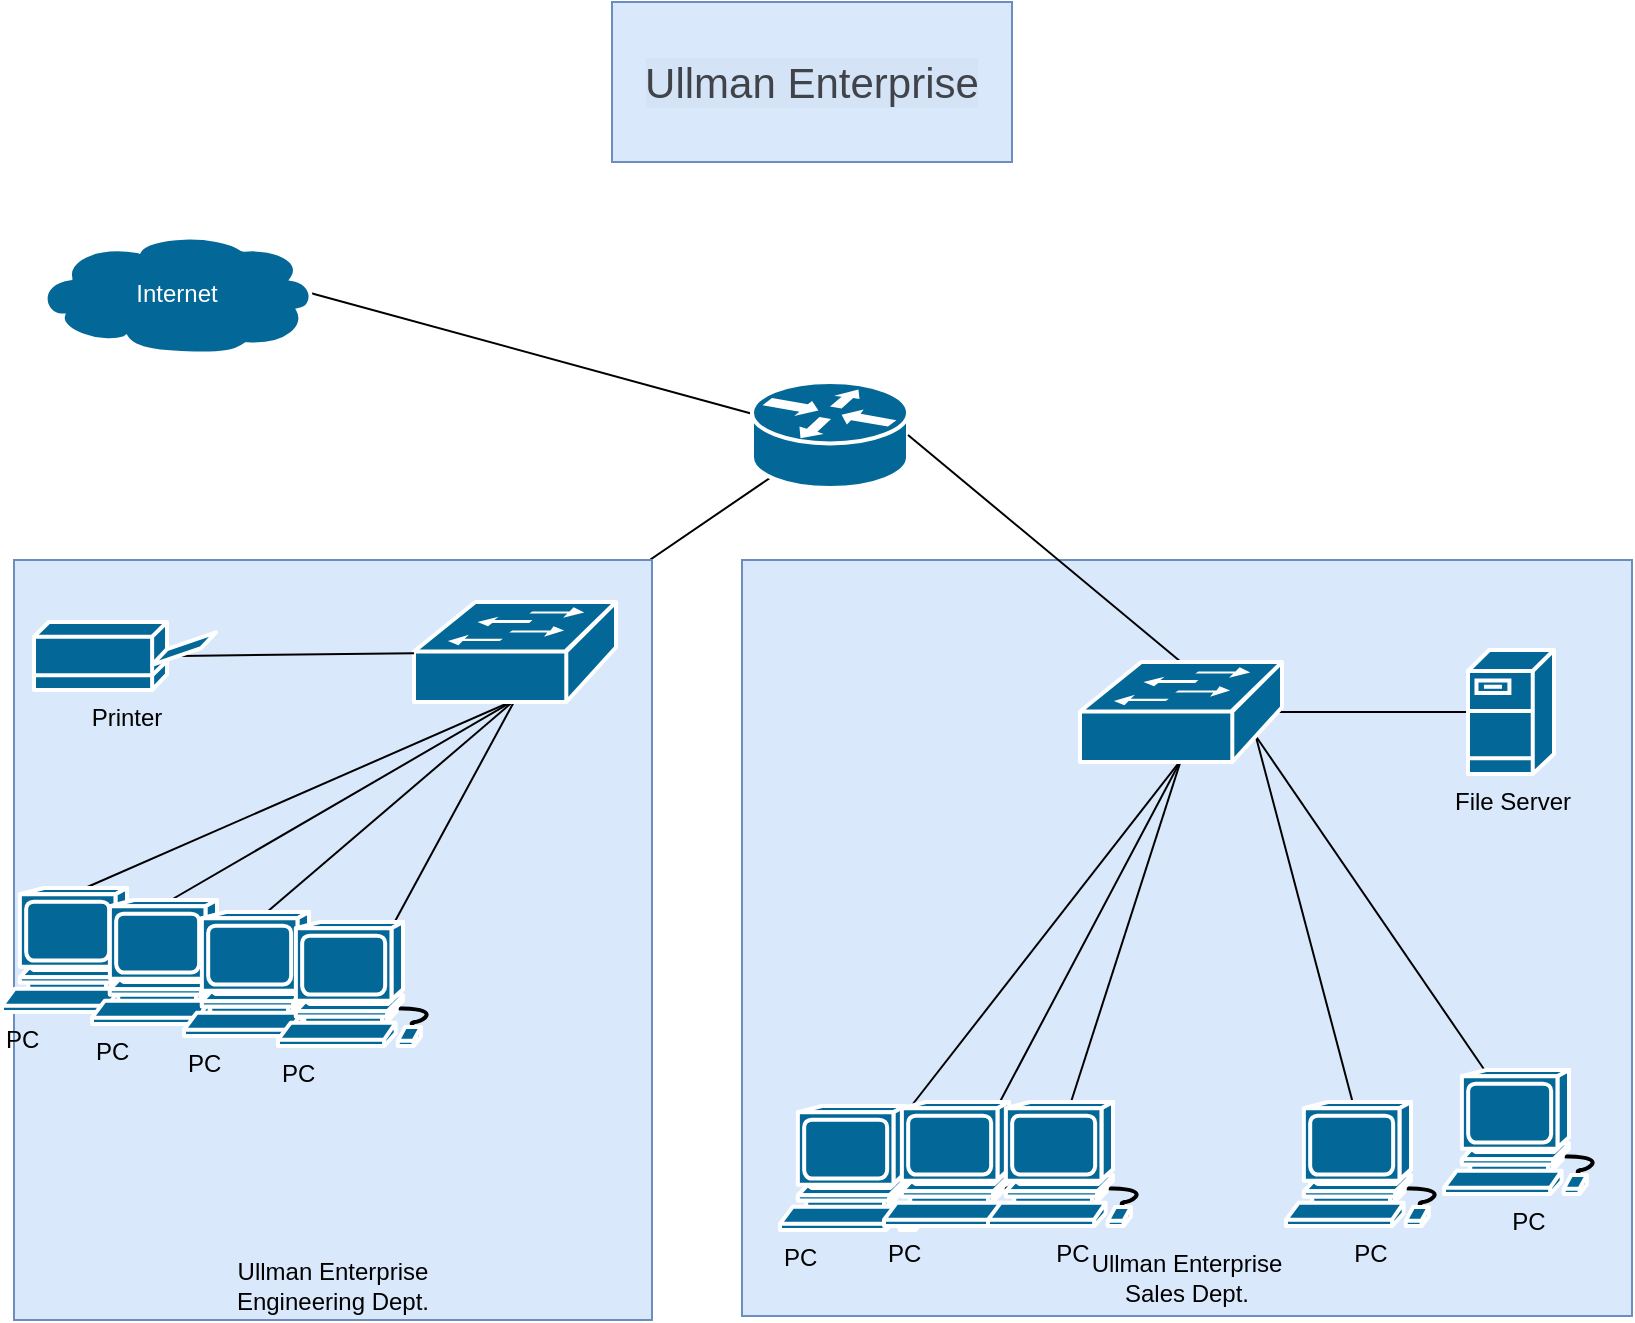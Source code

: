<mxfile version="21.7.4" type="github">
  <diagram name="Page-1" id="J-reg7bOBgS-nL2o46BV">
    <mxGraphModel dx="1489" dy="504" grid="0" gridSize="10" guides="1" tooltips="1" connect="1" arrows="0" fold="1" page="1" pageScale="1" pageWidth="850" pageHeight="1100" math="0" shadow="0">
      <root>
        <mxCell id="0" />
        <mxCell id="1" parent="0" />
        <mxCell id="cWWOJXq3wTgW33ggFWEq-23" style="rounded=0;orthogonalLoop=1;jettySize=auto;html=1;exitX=0.98;exitY=0.5;exitDx=0;exitDy=0;exitPerimeter=0;endArrow=none;endFill=0;" edge="1" parent="1" source="cWWOJXq3wTgW33ggFWEq-1" target="cWWOJXq3wTgW33ggFWEq-2">
          <mxGeometry relative="1" as="geometry" />
        </mxCell>
        <mxCell id="cWWOJXq3wTgW33ggFWEq-1" value="Internet" style="shape=mxgraph.cisco.storage.cloud;sketch=0;html=1;pointerEvents=1;dashed=0;fillColor=#036897;strokeColor=#ffffff;strokeWidth=2;verticalLabelPosition=middle;verticalAlign=middle;align=center;outlineConnect=0;labelPosition=center;fontColor=#FFFFFF;" vertex="1" parent="1">
          <mxGeometry x="11" y="115" width="141" height="61" as="geometry" />
        </mxCell>
        <mxCell id="cWWOJXq3wTgW33ggFWEq-24" style="rounded=0;orthogonalLoop=1;jettySize=auto;html=1;exitX=0.12;exitY=0.9;exitDx=0;exitDy=0;exitPerimeter=0;endArrow=none;endFill=0;" edge="1" parent="1" source="cWWOJXq3wTgW33ggFWEq-2" target="cWWOJXq3wTgW33ggFWEq-5">
          <mxGeometry relative="1" as="geometry" />
        </mxCell>
        <mxCell id="cWWOJXq3wTgW33ggFWEq-2" value="" style="shape=mxgraph.cisco.routers.router;sketch=0;html=1;pointerEvents=1;dashed=0;fillColor=#036897;strokeColor=#ffffff;strokeWidth=2;verticalLabelPosition=bottom;verticalAlign=top;align=center;outlineConnect=0;" vertex="1" parent="1">
          <mxGeometry x="370" y="190" width="78" height="53" as="geometry" />
        </mxCell>
        <mxCell id="cWWOJXq3wTgW33ggFWEq-31" value="Ullman Enterprise&lt;br&gt;Engineering Dept." style="rounded=0;whiteSpace=wrap;html=1;fillColor=#dae8fc;strokeColor=#6c8ebf;spacingTop=345;perimeterSpacing=1;" vertex="1" parent="1">
          <mxGeometry x="1" y="279" width="319" height="380" as="geometry" />
        </mxCell>
        <mxCell id="cWWOJXq3wTgW33ggFWEq-33" style="rounded=0;orthogonalLoop=1;jettySize=auto;html=1;exitX=0.5;exitY=0.98;exitDx=0;exitDy=0;exitPerimeter=0;endArrow=none;endFill=0;" edge="1" parent="1" source="cWWOJXq3wTgW33ggFWEq-5" target="cWWOJXq3wTgW33ggFWEq-9">
          <mxGeometry relative="1" as="geometry" />
        </mxCell>
        <mxCell id="cWWOJXq3wTgW33ggFWEq-36" style="rounded=0;orthogonalLoop=1;jettySize=auto;html=1;exitX=0.5;exitY=0.98;exitDx=0;exitDy=0;exitPerimeter=0;entryX=0.5;entryY=0;entryDx=0;entryDy=0;entryPerimeter=0;endArrow=none;endFill=0;" edge="1" parent="1" source="cWWOJXq3wTgW33ggFWEq-5" target="cWWOJXq3wTgW33ggFWEq-9">
          <mxGeometry relative="1" as="geometry" />
        </mxCell>
        <mxCell id="cWWOJXq3wTgW33ggFWEq-37" style="rounded=0;orthogonalLoop=1;jettySize=auto;html=1;exitX=0.5;exitY=0.98;exitDx=0;exitDy=0;exitPerimeter=0;endArrow=none;endFill=0;entryX=0.5;entryY=0;entryDx=0;entryDy=0;entryPerimeter=0;" edge="1" parent="1" source="cWWOJXq3wTgW33ggFWEq-5" target="cWWOJXq3wTgW33ggFWEq-27">
          <mxGeometry relative="1" as="geometry" />
        </mxCell>
        <mxCell id="cWWOJXq3wTgW33ggFWEq-38" style="rounded=0;orthogonalLoop=1;jettySize=auto;html=1;exitX=0.5;exitY=0.98;exitDx=0;exitDy=0;exitPerimeter=0;endArrow=none;endFill=0;" edge="1" parent="1" source="cWWOJXq3wTgW33ggFWEq-5" target="cWWOJXq3wTgW33ggFWEq-32">
          <mxGeometry relative="1" as="geometry" />
        </mxCell>
        <mxCell id="cWWOJXq3wTgW33ggFWEq-5" value="" style="shape=mxgraph.cisco.switches.workgroup_switch;sketch=0;html=1;pointerEvents=1;dashed=0;fillColor=#036897;strokeColor=#ffffff;strokeWidth=2;verticalLabelPosition=bottom;verticalAlign=top;align=center;outlineConnect=0;" vertex="1" parent="1">
          <mxGeometry x="201" y="300" width="101" height="50" as="geometry" />
        </mxCell>
        <mxCell id="cWWOJXq3wTgW33ggFWEq-34" style="rounded=0;orthogonalLoop=1;jettySize=auto;html=1;exitX=0.8;exitY=0.5;exitDx=0;exitDy=0;exitPerimeter=0;endArrow=none;endFill=0;" edge="1" parent="1" source="cWWOJXq3wTgW33ggFWEq-7" target="cWWOJXq3wTgW33ggFWEq-5">
          <mxGeometry relative="1" as="geometry" />
        </mxCell>
        <mxCell id="cWWOJXq3wTgW33ggFWEq-7" value="Printer" style="shape=mxgraph.cisco.computers_and_peripherals.printer;html=1;pointerEvents=1;dashed=0;fillColor=#036897;strokeColor=#ffffff;strokeWidth=2;verticalLabelPosition=bottom;verticalAlign=top;align=center;outlineConnect=0;" vertex="1" parent="1">
          <mxGeometry x="11" y="310" width="91" height="34" as="geometry" />
        </mxCell>
        <mxCell id="cWWOJXq3wTgW33ggFWEq-9" value="PC" style="shape=mxgraph.cisco.computers_and_peripherals.workstation;sketch=0;html=1;pointerEvents=1;dashed=0;fillColor=#036897;strokeColor=#ffffff;strokeWidth=2;verticalLabelPosition=bottom;verticalAlign=top;align=left;outlineConnect=0;" vertex="1" parent="1">
          <mxGeometry x="-5" y="443" width="83" height="62" as="geometry" />
        </mxCell>
        <mxCell id="cWWOJXq3wTgW33ggFWEq-26" value="PC" style="shape=mxgraph.cisco.computers_and_peripherals.workstation;sketch=0;html=1;pointerEvents=1;dashed=0;fillColor=#036897;strokeColor=#ffffff;strokeWidth=2;verticalLabelPosition=bottom;verticalAlign=top;align=left;outlineConnect=0;" vertex="1" parent="1">
          <mxGeometry x="40" y="449" width="83" height="62" as="geometry" />
        </mxCell>
        <mxCell id="cWWOJXq3wTgW33ggFWEq-27" value="PC" style="shape=mxgraph.cisco.computers_and_peripherals.workstation;sketch=0;html=1;pointerEvents=1;dashed=0;fillColor=#036897;strokeColor=#ffffff;strokeWidth=2;verticalLabelPosition=bottom;verticalAlign=top;align=left;outlineConnect=0;" vertex="1" parent="1">
          <mxGeometry x="86" y="455" width="83" height="62" as="geometry" />
        </mxCell>
        <mxCell id="cWWOJXq3wTgW33ggFWEq-32" value="PC" style="shape=mxgraph.cisco.computers_and_peripherals.workstation;sketch=0;html=1;pointerEvents=1;dashed=0;fillColor=#036897;strokeColor=#ffffff;strokeWidth=2;verticalLabelPosition=bottom;verticalAlign=top;align=left;outlineConnect=0;" vertex="1" parent="1">
          <mxGeometry x="133" y="460" width="83" height="62" as="geometry" />
        </mxCell>
        <mxCell id="cWWOJXq3wTgW33ggFWEq-39" value="Ullman Enterprise&lt;br&gt;Sales Dept." style="rounded=0;whiteSpace=wrap;html=1;fillColor=#dae8fc;strokeColor=#6c8ebf;spacingTop=340;" vertex="1" parent="1">
          <mxGeometry x="365" y="279" width="445" height="378" as="geometry" />
        </mxCell>
        <mxCell id="cWWOJXq3wTgW33ggFWEq-43" style="rounded=0;orthogonalLoop=1;jettySize=auto;html=1;exitX=0.5;exitY=0;exitDx=0;exitDy=0;exitPerimeter=0;entryX=1;entryY=0.5;entryDx=0;entryDy=0;entryPerimeter=0;endArrow=none;endFill=0;" edge="1" parent="1" source="cWWOJXq3wTgW33ggFWEq-40" target="cWWOJXq3wTgW33ggFWEq-2">
          <mxGeometry relative="1" as="geometry" />
        </mxCell>
        <mxCell id="cWWOJXq3wTgW33ggFWEq-50" style="rounded=0;orthogonalLoop=1;jettySize=auto;html=1;exitX=0.98;exitY=0.5;exitDx=0;exitDy=0;exitPerimeter=0;entryX=0;entryY=0.5;entryDx=0;entryDy=0;entryPerimeter=0;endArrow=none;endFill=0;" edge="1" parent="1" source="cWWOJXq3wTgW33ggFWEq-40" target="cWWOJXq3wTgW33ggFWEq-49">
          <mxGeometry relative="1" as="geometry" />
        </mxCell>
        <mxCell id="cWWOJXq3wTgW33ggFWEq-51" style="rounded=0;orthogonalLoop=1;jettySize=auto;html=1;exitX=0.5;exitY=0.98;exitDx=0;exitDy=0;exitPerimeter=0;endArrow=none;endFill=0;" edge="1" parent="1" source="cWWOJXq3wTgW33ggFWEq-40" target="cWWOJXq3wTgW33ggFWEq-44">
          <mxGeometry relative="1" as="geometry" />
        </mxCell>
        <mxCell id="cWWOJXq3wTgW33ggFWEq-52" style="rounded=0;orthogonalLoop=1;jettySize=auto;html=1;exitX=0.5;exitY=0.98;exitDx=0;exitDy=0;exitPerimeter=0;endArrow=none;endFill=0;" edge="1" parent="1" source="cWWOJXq3wTgW33ggFWEq-40" target="cWWOJXq3wTgW33ggFWEq-45">
          <mxGeometry relative="1" as="geometry" />
        </mxCell>
        <mxCell id="cWWOJXq3wTgW33ggFWEq-53" style="rounded=0;orthogonalLoop=1;jettySize=auto;html=1;exitX=0.5;exitY=0.98;exitDx=0;exitDy=0;exitPerimeter=0;entryX=0.5;entryY=0;entryDx=0;entryDy=0;entryPerimeter=0;endArrow=none;endFill=0;" edge="1" parent="1" source="cWWOJXq3wTgW33ggFWEq-40" target="cWWOJXq3wTgW33ggFWEq-46">
          <mxGeometry relative="1" as="geometry" />
        </mxCell>
        <mxCell id="cWWOJXq3wTgW33ggFWEq-54" style="rounded=0;orthogonalLoop=1;jettySize=auto;html=1;exitX=0.87;exitY=0.74;exitDx=0;exitDy=0;exitPerimeter=0;endArrow=none;endFill=0;" edge="1" parent="1" source="cWWOJXq3wTgW33ggFWEq-40" target="cWWOJXq3wTgW33ggFWEq-47">
          <mxGeometry relative="1" as="geometry" />
        </mxCell>
        <mxCell id="cWWOJXq3wTgW33ggFWEq-55" style="rounded=0;orthogonalLoop=1;jettySize=auto;html=1;exitX=0.87;exitY=0.74;exitDx=0;exitDy=0;exitPerimeter=0;endArrow=none;endFill=0;" edge="1" parent="1" source="cWWOJXq3wTgW33ggFWEq-40" target="cWWOJXq3wTgW33ggFWEq-48">
          <mxGeometry relative="1" as="geometry" />
        </mxCell>
        <mxCell id="cWWOJXq3wTgW33ggFWEq-40" value="" style="shape=mxgraph.cisco.switches.workgroup_switch;sketch=0;html=1;pointerEvents=1;dashed=0;fillColor=#036897;strokeColor=#ffffff;strokeWidth=2;verticalLabelPosition=bottom;verticalAlign=top;align=center;outlineConnect=0;" vertex="1" parent="1">
          <mxGeometry x="534" y="330" width="101" height="50" as="geometry" />
        </mxCell>
        <mxCell id="cWWOJXq3wTgW33ggFWEq-44" value="PC" style="shape=mxgraph.cisco.computers_and_peripherals.workstation;sketch=0;html=1;pointerEvents=1;dashed=0;fillColor=#036897;strokeColor=#ffffff;strokeWidth=2;verticalLabelPosition=bottom;verticalAlign=top;align=left;outlineConnect=0;" vertex="1" parent="1">
          <mxGeometry x="384" y="552" width="83" height="62" as="geometry" />
        </mxCell>
        <mxCell id="cWWOJXq3wTgW33ggFWEq-45" value="PC" style="shape=mxgraph.cisco.computers_and_peripherals.workstation;sketch=0;html=1;pointerEvents=1;dashed=0;fillColor=#036897;strokeColor=#ffffff;strokeWidth=2;verticalLabelPosition=bottom;verticalAlign=top;align=left;outlineConnect=0;" vertex="1" parent="1">
          <mxGeometry x="436" y="550" width="83" height="62" as="geometry" />
        </mxCell>
        <mxCell id="cWWOJXq3wTgW33ggFWEq-46" value="PC" style="shape=mxgraph.cisco.computers_and_peripherals.workstation;sketch=0;html=1;pointerEvents=1;dashed=0;fillColor=#036897;strokeColor=#ffffff;strokeWidth=2;verticalLabelPosition=bottom;verticalAlign=top;align=center;outlineConnect=0;" vertex="1" parent="1">
          <mxGeometry x="488" y="550" width="83" height="62" as="geometry" />
        </mxCell>
        <mxCell id="cWWOJXq3wTgW33ggFWEq-47" value="PC" style="shape=mxgraph.cisco.computers_and_peripherals.workstation;sketch=0;html=1;pointerEvents=1;dashed=0;fillColor=#036897;strokeColor=#ffffff;strokeWidth=2;verticalLabelPosition=bottom;verticalAlign=top;align=center;outlineConnect=0;" vertex="1" parent="1">
          <mxGeometry x="637" y="550" width="83" height="62" as="geometry" />
        </mxCell>
        <mxCell id="cWWOJXq3wTgW33ggFWEq-48" value="PC" style="shape=mxgraph.cisco.computers_and_peripherals.workstation;sketch=0;html=1;pointerEvents=1;dashed=0;fillColor=#036897;strokeColor=#ffffff;strokeWidth=2;verticalLabelPosition=bottom;verticalAlign=top;align=center;outlineConnect=0;" vertex="1" parent="1">
          <mxGeometry x="716" y="534" width="83" height="62" as="geometry" />
        </mxCell>
        <mxCell id="cWWOJXq3wTgW33ggFWEq-49" value="File Server" style="shape=mxgraph.cisco.servers.fileserver;sketch=0;html=1;pointerEvents=1;dashed=0;fillColor=#036897;strokeColor=#ffffff;strokeWidth=2;verticalLabelPosition=bottom;verticalAlign=top;align=center;outlineConnect=0;" vertex="1" parent="1">
          <mxGeometry x="728" y="324" width="43" height="62" as="geometry" />
        </mxCell>
        <mxCell id="cWWOJXq3wTgW33ggFWEq-6" value="Ullman Enterprise" style="rounded=0;whiteSpace=wrap;html=1;labelBackgroundColor=#D4E1F5;fillColor=#dae8fc;strokeColor=#6c8ebf;fontSize=21;textOpacity=70;" vertex="1" parent="1">
          <mxGeometry x="300" width="200" height="80" as="geometry" />
        </mxCell>
      </root>
    </mxGraphModel>
  </diagram>
</mxfile>
